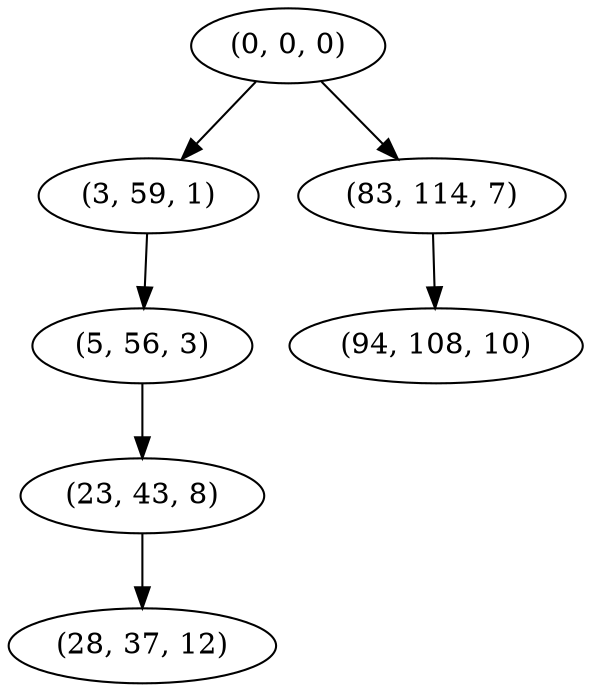 digraph tree {
    "(0, 0, 0)";
    "(3, 59, 1)";
    "(5, 56, 3)";
    "(23, 43, 8)";
    "(28, 37, 12)";
    "(83, 114, 7)";
    "(94, 108, 10)";
    "(0, 0, 0)" -> "(3, 59, 1)";
    "(0, 0, 0)" -> "(83, 114, 7)";
    "(3, 59, 1)" -> "(5, 56, 3)";
    "(5, 56, 3)" -> "(23, 43, 8)";
    "(23, 43, 8)" -> "(28, 37, 12)";
    "(83, 114, 7)" -> "(94, 108, 10)";
}
